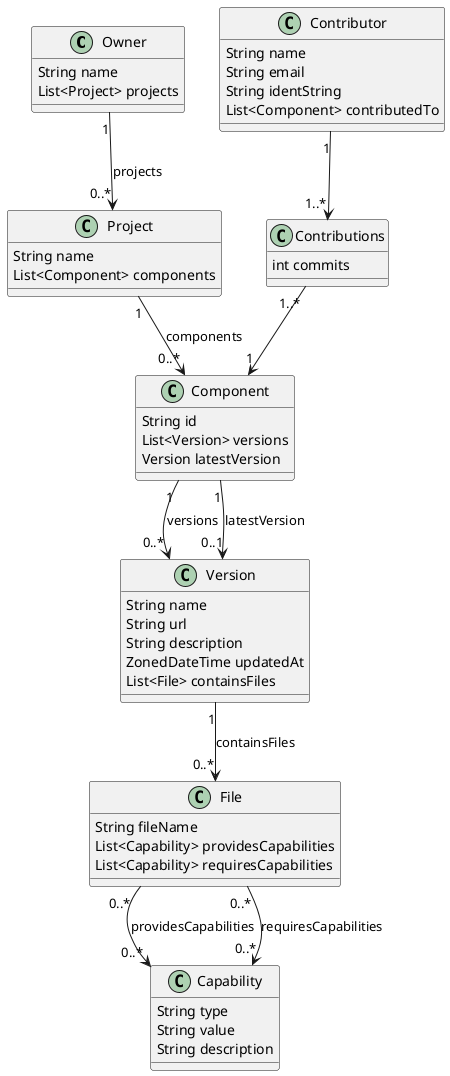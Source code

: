 @startuml
'!pragma layout smetana

class Owner {
  String name
  List<Project> projects
}

class Project {
  String name
  List<Component> components
}

class Component {
  String id
  List<Version> versions
  Version latestVersion
}

class Contributor {
  String name
  String email
  String identString
  List<Component> contributedTo
}

class Contributions {
  int commits
}

class Version {
  String name
  String url
  String description
  ZonedDateTime updatedAt
  List<File> containsFiles
}

class File {
  String fileName
  List<Capability> providesCapabilities
  List<Capability> requiresCapabilities
}

class Capability {
  String type
  String value
  String description
}

Owner        "1" --> "0..*" Project : projects
Project      "1" --> "0..*" Component : components
Component    "1" --> "0..*" Version : versions
Component    "1" --> "0..1" Version : latestVersion
Version      "1" --> "0..*" File : containsFiles
File      "0..*" --> "0..*" Capability : providesCapabilities
File      "0..*" --> "0..*" Capability : requiresCapabilities

Contributor      "1" --> "1..*" Contributions
Contributions "1..*" --> "1" Component
@enduml
